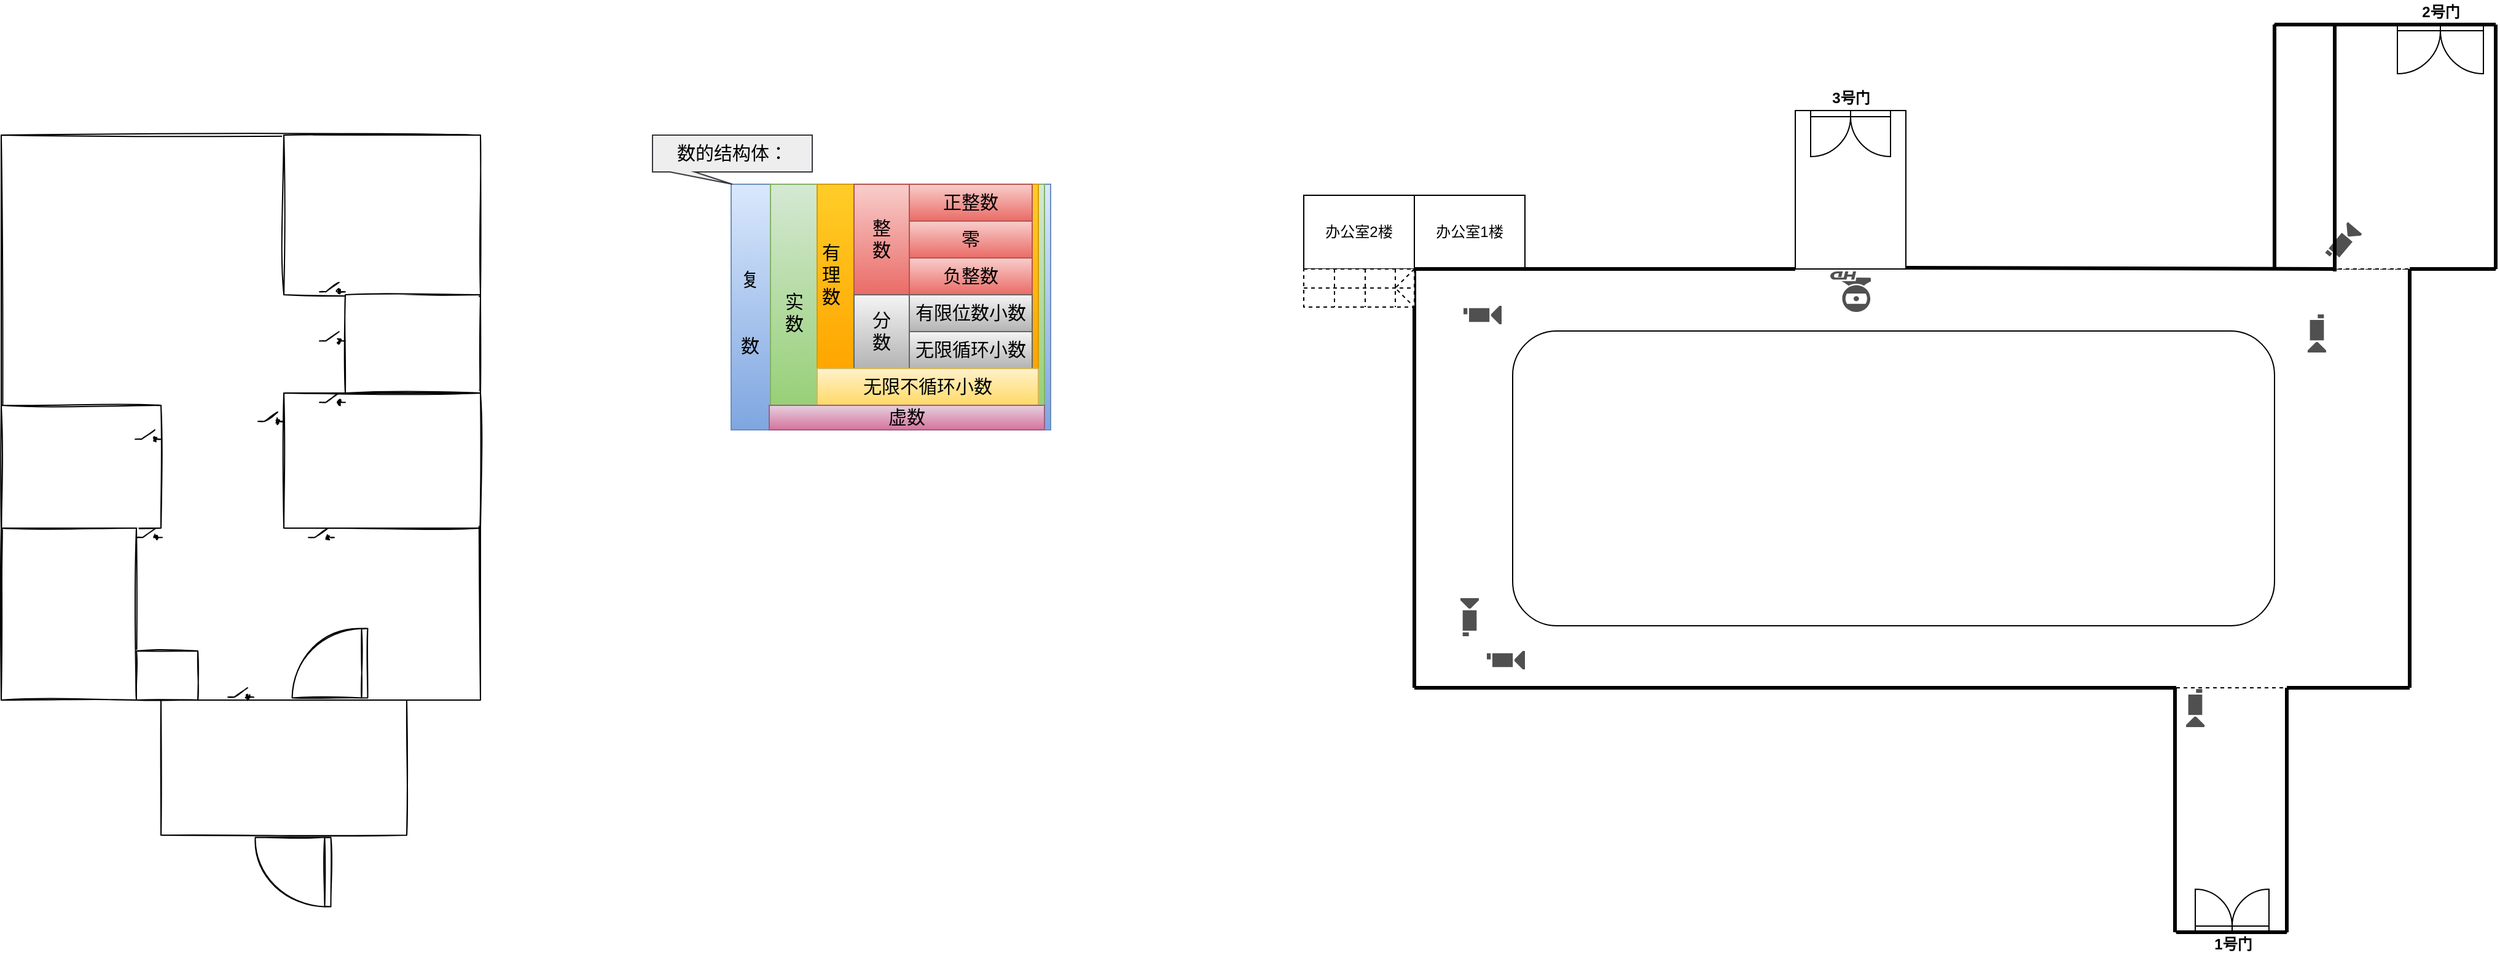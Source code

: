 <mxfile version="15.5.4" type="github">
  <diagram id="6fCMi_AuG_LNMehQtOvi" name="第 1 页">
    <mxGraphModel dx="2222" dy="1572" grid="1" gridSize="10" guides="1" tooltips="1" connect="1" arrows="1" fold="1" page="0" pageScale="1" pageWidth="827" pageHeight="1169" math="1" shadow="0">
      <root>
        <mxCell id="0" />
        <mxCell id="1" parent="0" />
        <mxCell id="gwxJEuXygE5C3Cj5OGOI-29" value="" style="group" parent="1" vertex="1" connectable="0">
          <mxGeometry x="-270" y="-340" width="324" height="240" as="geometry" />
        </mxCell>
        <mxCell id="gwxJEuXygE5C3Cj5OGOI-26" value="" style="rounded=0;whiteSpace=wrap;html=1;sketch=0;hachureGap=4;pointerEvents=0;fontFamily=Architects Daughter;fontSource=https%3A%2F%2Ffonts.googleapis.com%2Fcss%3Ffamily%3DArchitects%2BDaughter;fontSize=15;fillColor=#dae8fc;gradientColor=#7ea6e0;strokeColor=#6c8ebf;" parent="gwxJEuXygE5C3Cj5OGOI-29" vertex="1">
          <mxGeometry x="64" y="40" width="260" height="200" as="geometry" />
        </mxCell>
        <mxCell id="gwxJEuXygE5C3Cj5OGOI-23" value="" style="rounded=0;whiteSpace=wrap;html=1;sketch=0;hachureGap=4;pointerEvents=0;fontFamily=Architects Daughter;fontSource=https%3A%2F%2Ffonts.googleapis.com%2Fcss%3Ffamily%3DArchitects%2BDaughter;fontSize=15;fillColor=#d5e8d4;gradientColor=#97d077;strokeColor=#82b366;" parent="gwxJEuXygE5C3Cj5OGOI-29" vertex="1">
          <mxGeometry x="96" y="40" width="223" height="180" as="geometry" />
        </mxCell>
        <mxCell id="gwxJEuXygE5C3Cj5OGOI-20" value="" style="rounded=0;whiteSpace=wrap;html=1;sketch=0;hachureGap=4;pointerEvents=0;fontFamily=Architects Daughter;fontSource=https%3A%2F%2Ffonts.googleapis.com%2Fcss%3Ffamily%3DArchitects%2BDaughter;fontSize=15;fillColor=#ffcd28;gradientColor=#ffa500;strokeColor=#d79b00;" parent="gwxJEuXygE5C3Cj5OGOI-29" vertex="1">
          <mxGeometry x="134" y="40" width="180" height="150" as="geometry" />
        </mxCell>
        <mxCell id="gwxJEuXygE5C3Cj5OGOI-13" value="&lt;span&gt;正整数&lt;/span&gt;" style="rounded=0;whiteSpace=wrap;html=1;sketch=0;hachureGap=4;pointerEvents=0;fontFamily=Architects Daughter;fontSource=https%3A%2F%2Ffonts.googleapis.com%2Fcss%3Ffamily%3DArchitects%2BDaughter;fontSize=15;fillColor=#f8cecc;gradientColor=#ea6b66;strokeColor=#b85450;" parent="gwxJEuXygE5C3Cj5OGOI-29" vertex="1">
          <mxGeometry x="209" y="40" width="100" height="30" as="geometry" />
        </mxCell>
        <mxCell id="gwxJEuXygE5C3Cj5OGOI-14" value="&lt;span&gt;零&lt;/span&gt;" style="rounded=0;whiteSpace=wrap;html=1;sketch=0;hachureGap=4;pointerEvents=0;fontFamily=Architects Daughter;fontSource=https%3A%2F%2Ffonts.googleapis.com%2Fcss%3Ffamily%3DArchitects%2BDaughter;fontSize=15;fillColor=#f8cecc;gradientColor=#ea6b66;strokeColor=#b85450;" parent="gwxJEuXygE5C3Cj5OGOI-29" vertex="1">
          <mxGeometry x="209" y="70" width="100" height="30" as="geometry" />
        </mxCell>
        <mxCell id="gwxJEuXygE5C3Cj5OGOI-15" value="&lt;span&gt;负整数&lt;/span&gt;" style="rounded=0;whiteSpace=wrap;html=1;sketch=0;hachureGap=4;pointerEvents=0;fontFamily=Architects Daughter;fontSource=https%3A%2F%2Ffonts.googleapis.com%2Fcss%3Ffamily%3DArchitects%2BDaughter;fontSize=15;fillColor=#f8cecc;gradientColor=#ea6b66;strokeColor=#b85450;" parent="gwxJEuXygE5C3Cj5OGOI-29" vertex="1">
          <mxGeometry x="209" y="100" width="100" height="30" as="geometry" />
        </mxCell>
        <mxCell id="gwxJEuXygE5C3Cj5OGOI-16" value="整&lt;br&gt;数" style="rounded=0;whiteSpace=wrap;html=1;sketch=0;hachureGap=4;pointerEvents=0;fontFamily=Architects Daughter;fontSource=https%3A%2F%2Ffonts.googleapis.com%2Fcss%3Ffamily%3DArchitects%2BDaughter;fontSize=15;fillColor=#f8cecc;gradientColor=#ea6b66;strokeColor=#b85450;" parent="gwxJEuXygE5C3Cj5OGOI-29" vertex="1">
          <mxGeometry x="164" y="40" width="45" height="90" as="geometry" />
        </mxCell>
        <mxCell id="gwxJEuXygE5C3Cj5OGOI-17" value="&lt;span&gt;有限位数小数&lt;/span&gt;" style="rounded=0;whiteSpace=wrap;html=1;sketch=0;hachureGap=4;pointerEvents=0;fontFamily=Architects Daughter;fontSource=https%3A%2F%2Ffonts.googleapis.com%2Fcss%3Ffamily%3DArchitects%2BDaughter;fontSize=15;fillColor=#f5f5f5;gradientColor=#b3b3b3;strokeColor=#666666;" parent="gwxJEuXygE5C3Cj5OGOI-29" vertex="1">
          <mxGeometry x="209" y="130" width="100" height="30" as="geometry" />
        </mxCell>
        <mxCell id="gwxJEuXygE5C3Cj5OGOI-18" value="&lt;span&gt;无限循环小数&lt;/span&gt;" style="rounded=0;whiteSpace=wrap;html=1;sketch=0;hachureGap=4;pointerEvents=0;fontFamily=Architects Daughter;fontSource=https%3A%2F%2Ffonts.googleapis.com%2Fcss%3Ffamily%3DArchitects%2BDaughter;fontSize=15;fillColor=#f5f5f5;gradientColor=#b3b3b3;strokeColor=#666666;" parent="gwxJEuXygE5C3Cj5OGOI-29" vertex="1">
          <mxGeometry x="209" y="160" width="100" height="30" as="geometry" />
        </mxCell>
        <mxCell id="gwxJEuXygE5C3Cj5OGOI-19" value="分&lt;br&gt;数" style="rounded=0;whiteSpace=wrap;html=1;sketch=0;hachureGap=4;pointerEvents=0;fontFamily=Architects Daughter;fontSource=https%3A%2F%2Ffonts.googleapis.com%2Fcss%3Ffamily%3DArchitects%2BDaughter;fontSize=15;fillColor=#f5f5f5;gradientColor=#b3b3b3;strokeColor=#666666;" parent="gwxJEuXygE5C3Cj5OGOI-29" vertex="1">
          <mxGeometry x="164" y="130" width="45" height="60" as="geometry" />
        </mxCell>
        <mxCell id="gwxJEuXygE5C3Cj5OGOI-21" value="无限不循环小数" style="rounded=0;whiteSpace=wrap;html=1;sketch=0;hachureGap=4;pointerEvents=0;fontFamily=Architects Daughter;fontSource=https%3A%2F%2Ffonts.googleapis.com%2Fcss%3Ffamily%3DArchitects%2BDaughter;fontSize=15;fillColor=#fff2cc;gradientColor=#ffd966;strokeColor=#d6b656;" parent="gwxJEuXygE5C3Cj5OGOI-29" vertex="1">
          <mxGeometry x="134" y="190" width="180" height="30" as="geometry" />
        </mxCell>
        <mxCell id="gwxJEuXygE5C3Cj5OGOI-22" value="&lt;span&gt;有&lt;/span&gt;&lt;br&gt;&lt;span&gt;理&lt;/span&gt;&lt;br&gt;&lt;span&gt;数&lt;/span&gt;" style="text;html=1;align=center;verticalAlign=middle;resizable=0;points=[];autosize=1;strokeColor=none;fillColor=none;sketch=0;hachureGap=4;pointerEvents=0;fontFamily=Architects Daughter;fontSource=https%3A%2F%2Ffonts.googleapis.com%2Fcss%3Ffamily%3DArchitects%2BDaughter;fontSize=15;" parent="gwxJEuXygE5C3Cj5OGOI-29" vertex="1">
          <mxGeometry x="130" y="84" width="30" height="60" as="geometry" />
        </mxCell>
        <mxCell id="gwxJEuXygE5C3Cj5OGOI-24" value="实&lt;br&gt;数" style="text;html=1;align=center;verticalAlign=middle;resizable=0;points=[];autosize=1;strokeColor=none;fillColor=none;sketch=0;hachureGap=4;pointerEvents=0;fontFamily=Architects Daughter;fontSource=https%3A%2F%2Ffonts.googleapis.com%2Fcss%3Ffamily%3DArchitects%2BDaughter;fontSize=15;" parent="gwxJEuXygE5C3Cj5OGOI-29" vertex="1">
          <mxGeometry x="100" y="125" width="30" height="40" as="geometry" />
        </mxCell>
        <mxCell id="gwxJEuXygE5C3Cj5OGOI-25" value="虚数" style="rounded=0;whiteSpace=wrap;html=1;sketch=0;hachureGap=4;pointerEvents=0;fontFamily=Architects Daughter;fontSource=https%3A%2F%2Ffonts.googleapis.com%2Fcss%3Ffamily%3DArchitects%2BDaughter;fontSize=15;fillColor=#e6d0de;gradientColor=#d5739d;strokeColor=#996185;" parent="gwxJEuXygE5C3Cj5OGOI-29" vertex="1">
          <mxGeometry x="95" y="220" width="224" height="20" as="geometry" />
        </mxCell>
        <mxCell id="gwxJEuXygE5C3Cj5OGOI-27" value="复&lt;br&gt;&lt;br&gt;&lt;br&gt;数" style="text;html=1;align=center;verticalAlign=middle;resizable=0;points=[];autosize=1;strokeColor=none;fillColor=none;sketch=0;hachureGap=4;pointerEvents=0;fontFamily=Architects Daughter;fontSource=https%3A%2F%2Ffonts.googleapis.com%2Fcss%3Ffamily%3DArchitects%2BDaughter;fontSize=15;" parent="gwxJEuXygE5C3Cj5OGOI-29" vertex="1">
          <mxGeometry x="64" y="105" width="30" height="80" as="geometry" />
        </mxCell>
        <mxCell id="gwxJEuXygE5C3Cj5OGOI-28" value="数的结构体：" style="shape=callout;whiteSpace=wrap;html=1;perimeter=calloutPerimeter;sketch=0;hachureGap=4;pointerEvents=0;fontFamily=Architects Daughter;fontSource=https%3A%2F%2Ffonts.googleapis.com%2Fcss%3Ffamily%3DArchitects%2BDaughter;fontSize=15;base=20;position2=0.5;size=10;position=0.11;fillColor=#eeeeee;strokeColor=#36393d;" parent="gwxJEuXygE5C3Cj5OGOI-29" vertex="1">
          <mxGeometry width="130" height="40" as="geometry" />
        </mxCell>
        <mxCell id="jx0e_fa2YBnNlaGwV93j-1" value="" style="rounded=0;whiteSpace=wrap;html=1;sketch=1;hachureGap=4;pointerEvents=0;fontFamily=Architects Daughter;fontSource=https%3A%2F%2Ffonts.googleapis.com%2Fcss%3Ffamily%3DArchitects%2BDaughter;fontSize=20;fillColor=default;strokeColor=default;fontColor=default;" parent="1" vertex="1">
          <mxGeometry x="-800" y="-340" width="390" height="460" as="geometry" />
        </mxCell>
        <mxCell id="jx0e_fa2YBnNlaGwV93j-2" value="" style="rounded=0;whiteSpace=wrap;html=1;sketch=1;hachureGap=4;pointerEvents=0;fontFamily=Architects Daughter;fontSource=https%3A%2F%2Ffonts.googleapis.com%2Fcss%3Ffamily%3DArchitects%2BDaughter;fontSize=20;fontColor=default;strokeColor=default;fillColor=default;" parent="1" vertex="1">
          <mxGeometry x="-670" y="120" width="200" height="110" as="geometry" />
        </mxCell>
        <mxCell id="jx0e_fa2YBnNlaGwV93j-4" value="" style="rounded=0;whiteSpace=wrap;html=1;sketch=1;hachureGap=4;pointerEvents=0;fontFamily=Architects Daughter;fontSource=https%3A%2F%2Ffonts.googleapis.com%2Fcss%3Ffamily%3DArchitects%2BDaughter;fontSize=20;fontColor=default;strokeColor=default;fillColor=default;" parent="1" vertex="1">
          <mxGeometry x="-800" y="-120" width="130" height="100" as="geometry" />
        </mxCell>
        <mxCell id="jx0e_fa2YBnNlaGwV93j-5" value="" style="rounded=0;whiteSpace=wrap;html=1;sketch=1;hachureGap=4;pointerEvents=0;fontFamily=Architects Daughter;fontSource=https%3A%2F%2Ffonts.googleapis.com%2Fcss%3Ffamily%3DArchitects%2BDaughter;fontSize=20;fontColor=default;strokeColor=default;fillColor=default;" parent="1" vertex="1">
          <mxGeometry x="-570" y="-130" width="160" height="110" as="geometry" />
        </mxCell>
        <mxCell id="jx0e_fa2YBnNlaGwV93j-6" value="" style="rounded=0;whiteSpace=wrap;html=1;sketch=1;hachureGap=4;pointerEvents=0;fontFamily=Architects Daughter;fontSource=https%3A%2F%2Ffonts.googleapis.com%2Fcss%3Ffamily%3DArchitects%2BDaughter;fontSize=20;fontColor=default;strokeColor=default;fillColor=default;" parent="1" vertex="1">
          <mxGeometry x="-570" y="-340" width="160" height="130" as="geometry" />
        </mxCell>
        <mxCell id="jx0e_fa2YBnNlaGwV93j-7" value="" style="rounded=0;whiteSpace=wrap;html=1;sketch=1;hachureGap=4;pointerEvents=0;fontFamily=Architects Daughter;fontSource=https%3A%2F%2Ffonts.googleapis.com%2Fcss%3Ffamily%3DArchitects%2BDaughter;fontSize=20;fontColor=default;strokeColor=default;fillColor=default;" parent="1" vertex="1">
          <mxGeometry x="-520" y="-210" width="110" height="80" as="geometry" />
        </mxCell>
        <mxCell id="jx0e_fa2YBnNlaGwV93j-8" value="" style="rounded=0;whiteSpace=wrap;html=1;sketch=1;hachureGap=4;pointerEvents=0;fontFamily=Architects Daughter;fontSource=https%3A%2F%2Ffonts.googleapis.com%2Fcss%3Ffamily%3DArchitects%2BDaughter;fontSize=20;fontColor=default;strokeColor=default;fillColor=default;" parent="1" vertex="1">
          <mxGeometry x="-800" y="-20" width="110" height="140" as="geometry" />
        </mxCell>
        <mxCell id="jx0e_fa2YBnNlaGwV93j-9" value="" style="verticalLabelPosition=bottom;html=1;verticalAlign=top;align=center;shape=mxgraph.floorplan.doorRight;aspect=fixed;sketch=1;hachureGap=4;pointerEvents=0;fontFamily=Architects Daughter;fontSource=https%3A%2F%2Ffonts.googleapis.com%2Fcss%3Ffamily%3DArchitects%2BDaughter;fontSize=20;fontColor=default;strokeColor=default;fillColor=default;rotation=90;flipV=0;flipH=1;" parent="1" vertex="1">
          <mxGeometry x="-590" y="230" width="56.47" height="60" as="geometry" />
        </mxCell>
        <mxCell id="jx0e_fa2YBnNlaGwV93j-10" value="" style="verticalLabelPosition=bottom;html=1;verticalAlign=top;align=center;shape=mxgraph.floorplan.doorRight;aspect=fixed;sketch=1;hachureGap=4;pointerEvents=0;fontFamily=Architects Daughter;fontSource=https%3A%2F%2Ffonts.googleapis.com%2Fcss%3Ffamily%3DArchitects%2BDaughter;fontSize=20;fontColor=default;strokeColor=default;fillColor=default;rotation=90;flipV=0;flipH=0;" parent="1" vertex="1">
          <mxGeometry x="-560" y="60" width="56.47" height="60" as="geometry" />
        </mxCell>
        <mxCell id="jx0e_fa2YBnNlaGwV93j-12" value="" style="rounded=0;whiteSpace=wrap;html=1;sketch=1;hachureGap=4;pointerEvents=0;fontFamily=Architects Daughter;fontSource=https%3A%2F%2Ffonts.googleapis.com%2Fcss%3Ffamily%3DArchitects%2BDaughter;fontSize=20;fontColor=default;strokeColor=default;fillColor=default;" parent="1" vertex="1">
          <mxGeometry x="-690" y="80" width="50" height="40" as="geometry" />
        </mxCell>
        <mxCell id="jx0e_fa2YBnNlaGwV93j-13" value="" style="pointerEvents=1;verticalLabelPosition=bottom;shadow=0;dashed=0;align=center;html=1;verticalAlign=top;shape=mxgraph.electrical.electro-mechanical.switch_disconnector;sketch=1;hachureGap=4;fontFamily=Architects Daughter;fontSource=https%3A%2F%2Ffonts.googleapis.com%2Fcss%3Ffamily%3DArchitects%2BDaughter;fontSize=20;fontColor=default;strokeColor=default;fillColor=default;" parent="1" vertex="1">
          <mxGeometry x="-591" y="-114.5" width="21" height="9" as="geometry" />
        </mxCell>
        <mxCell id="jx0e_fa2YBnNlaGwV93j-14" value="" style="pointerEvents=1;verticalLabelPosition=bottom;shadow=0;dashed=0;align=center;html=1;verticalAlign=top;shape=mxgraph.electrical.electro-mechanical.switch_disconnector;sketch=1;hachureGap=4;fontFamily=Architects Daughter;fontSource=https%3A%2F%2Ffonts.googleapis.com%2Fcss%3Ffamily%3DArchitects%2BDaughter;fontSize=20;fontColor=default;strokeColor=default;fillColor=default;" parent="1" vertex="1">
          <mxGeometry x="-550" y="-20" width="21" height="9" as="geometry" />
        </mxCell>
        <mxCell id="jx0e_fa2YBnNlaGwV93j-15" value="" style="pointerEvents=1;verticalLabelPosition=bottom;shadow=0;dashed=0;align=center;html=1;verticalAlign=top;shape=mxgraph.electrical.electro-mechanical.switch_disconnector;sketch=1;hachureGap=4;fontFamily=Architects Daughter;fontSource=https%3A%2F%2Ffonts.googleapis.com%2Fcss%3Ffamily%3DArchitects%2BDaughter;fontSize=20;fontColor=default;strokeColor=default;fillColor=default;" parent="1" vertex="1">
          <mxGeometry x="-690" y="-20" width="21" height="9" as="geometry" />
        </mxCell>
        <mxCell id="jx0e_fa2YBnNlaGwV93j-16" value="" style="pointerEvents=1;verticalLabelPosition=bottom;shadow=0;dashed=0;align=center;html=1;verticalAlign=top;shape=mxgraph.electrical.electro-mechanical.switch_disconnector;sketch=1;hachureGap=4;fontFamily=Architects Daughter;fontSource=https%3A%2F%2Ffonts.googleapis.com%2Fcss%3Ffamily%3DArchitects%2BDaughter;fontSize=20;fontColor=default;strokeColor=default;fillColor=default;" parent="1" vertex="1">
          <mxGeometry x="-615.5" y="110" width="21" height="9" as="geometry" />
        </mxCell>
        <mxCell id="jx0e_fa2YBnNlaGwV93j-18" value="" style="pointerEvents=1;verticalLabelPosition=bottom;shadow=0;dashed=0;align=center;html=1;verticalAlign=top;shape=mxgraph.electrical.electro-mechanical.switch_disconnector;sketch=1;hachureGap=4;fontFamily=Architects Daughter;fontSource=https%3A%2F%2Ffonts.googleapis.com%2Fcss%3Ffamily%3DArchitects%2BDaughter;fontSize=20;fontColor=default;strokeColor=default;fillColor=default;" parent="1" vertex="1">
          <mxGeometry x="-541" y="-220" width="21" height="9" as="geometry" />
        </mxCell>
        <mxCell id="jx0e_fa2YBnNlaGwV93j-19" value="" style="pointerEvents=1;verticalLabelPosition=bottom;shadow=0;dashed=0;align=center;html=1;verticalAlign=top;shape=mxgraph.electrical.electro-mechanical.switch_disconnector;sketch=1;hachureGap=4;fontFamily=Architects Daughter;fontSource=https%3A%2F%2Ffonts.googleapis.com%2Fcss%3Ffamily%3DArchitects%2BDaughter;fontSize=20;fontColor=default;strokeColor=default;fillColor=default;" parent="1" vertex="1">
          <mxGeometry x="-541" y="-130" width="21" height="9" as="geometry" />
        </mxCell>
        <mxCell id="jx0e_fa2YBnNlaGwV93j-20" value="" style="pointerEvents=1;verticalLabelPosition=bottom;shadow=0;dashed=0;align=center;html=1;verticalAlign=top;shape=mxgraph.electrical.electro-mechanical.switch_disconnector;sketch=1;hachureGap=4;fontFamily=Architects Daughter;fontSource=https%3A%2F%2Ffonts.googleapis.com%2Fcss%3Ffamily%3DArchitects%2BDaughter;fontSize=20;fontColor=default;strokeColor=default;fillColor=default;" parent="1" vertex="1">
          <mxGeometry x="-541" y="-180" width="21" height="9" as="geometry" />
        </mxCell>
        <mxCell id="jx0e_fa2YBnNlaGwV93j-21" value="" style="pointerEvents=1;verticalLabelPosition=bottom;shadow=0;dashed=0;align=center;html=1;verticalAlign=top;shape=mxgraph.electrical.electro-mechanical.switch_disconnector;sketch=1;hachureGap=4;fontFamily=Architects Daughter;fontSource=https%3A%2F%2Ffonts.googleapis.com%2Fcss%3Ffamily%3DArchitects%2BDaughter;fontSize=20;fontColor=default;strokeColor=default;fillColor=default;" parent="1" vertex="1">
          <mxGeometry x="-691" y="-100" width="21" height="9" as="geometry" />
        </mxCell>
        <mxCell id="Y5GdB780C8dfaHOP3ptr-1" value="办公室1楼" style="rounded=0;whiteSpace=wrap;html=1;" vertex="1" parent="1">
          <mxGeometry x="350" y="-291" width="90" height="60" as="geometry" />
        </mxCell>
        <mxCell id="Y5GdB780C8dfaHOP3ptr-2" value="" style="rounded=0;whiteSpace=wrap;html=1;dashed=1;" vertex="1" parent="1">
          <mxGeometry x="350" y="-231" width="810" height="341" as="geometry" />
        </mxCell>
        <mxCell id="Y5GdB780C8dfaHOP3ptr-3" value="办公室2楼" style="rounded=0;whiteSpace=wrap;html=1;" vertex="1" parent="1">
          <mxGeometry x="260" y="-291" width="90" height="60" as="geometry" />
        </mxCell>
        <mxCell id="Y5GdB780C8dfaHOP3ptr-4" value="" style="rounded=0;whiteSpace=wrap;html=1;" vertex="1" parent="1">
          <mxGeometry x="660" y="-360" width="90" height="129" as="geometry" />
        </mxCell>
        <mxCell id="Y5GdB780C8dfaHOP3ptr-5" value="" style="rounded=1;whiteSpace=wrap;html=1;" vertex="1" parent="1">
          <mxGeometry x="430" y="-180.5" width="620" height="240" as="geometry" />
        </mxCell>
        <mxCell id="Y5GdB780C8dfaHOP3ptr-6" value="" style="sketch=0;pointerEvents=1;shadow=0;dashed=0;html=1;strokeColor=none;fillColor=#505050;labelPosition=center;verticalLabelPosition=bottom;verticalAlign=top;outlineConnect=0;align=center;shape=mxgraph.office.devices.video_camera;" vertex="1" parent="1">
          <mxGeometry x="409" y="80" width="31" height="15" as="geometry" />
        </mxCell>
        <mxCell id="Y5GdB780C8dfaHOP3ptr-7" value="" style="sketch=0;pointerEvents=1;shadow=0;dashed=0;html=1;strokeColor=none;fillColor=#505050;labelPosition=center;verticalLabelPosition=bottom;verticalAlign=top;outlineConnect=0;align=center;shape=mxgraph.office.devices.video_camera;rotation=-90;" vertex="1" parent="1">
          <mxGeometry x="379.5" y="45" width="31" height="15" as="geometry" />
        </mxCell>
        <mxCell id="Y5GdB780C8dfaHOP3ptr-8" value="" style="sketch=0;pointerEvents=1;shadow=0;dashed=0;html=1;strokeColor=none;fillColor=#505050;labelPosition=center;verticalLabelPosition=bottom;verticalAlign=top;outlineConnect=0;align=center;shape=mxgraph.office.devices.video_camera;" vertex="1" parent="1">
          <mxGeometry x="390" y="-201" width="31" height="15" as="geometry" />
        </mxCell>
        <mxCell id="Y5GdB780C8dfaHOP3ptr-9" value="" style="sketch=0;pointerEvents=1;shadow=0;dashed=0;html=1;strokeColor=none;fillColor=#505050;labelPosition=center;verticalLabelPosition=bottom;verticalAlign=top;outlineConnect=0;align=center;shape=mxgraph.office.devices.video_camera;rotation=90;" vertex="1" parent="1">
          <mxGeometry x="1069" y="-186" width="31" height="15" as="geometry" />
        </mxCell>
        <mxCell id="Y5GdB780C8dfaHOP3ptr-10" value="" style="verticalLabelPosition=bottom;html=1;verticalAlign=top;align=center;shape=mxgraph.floorplan.doorUneven;dx=0.5;" vertex="1" parent="1">
          <mxGeometry x="672.5" y="-360" width="65" height="50" as="geometry" />
        </mxCell>
        <mxCell id="Y5GdB780C8dfaHOP3ptr-11" value="" style="rounded=0;whiteSpace=wrap;html=1;dashed=1;" vertex="1" parent="1">
          <mxGeometry x="1050" y="-430" width="180" height="199" as="geometry" />
        </mxCell>
        <mxCell id="Y5GdB780C8dfaHOP3ptr-12" value="" style="verticalLabelPosition=bottom;html=1;verticalAlign=top;align=center;shape=mxgraph.floorplan.doorUneven;dx=0.5;" vertex="1" parent="1">
          <mxGeometry x="1150" y="-430" width="70" height="30" as="geometry" />
        </mxCell>
        <mxCell id="Y5GdB780C8dfaHOP3ptr-13" value="" style="rounded=0;whiteSpace=wrap;html=1;" vertex="1" parent="1">
          <mxGeometry x="1050" y="-430" width="50" height="199" as="geometry" />
        </mxCell>
        <mxCell id="Y5GdB780C8dfaHOP3ptr-14" value="" style="sketch=0;pointerEvents=1;shadow=0;dashed=0;html=1;strokeColor=none;fillColor=#505050;labelPosition=center;verticalLabelPosition=bottom;verticalAlign=top;outlineConnect=0;align=center;shape=mxgraph.office.devices.video_camera;rotation=-50;" vertex="1" parent="1">
          <mxGeometry x="1090" y="-260" width="31" height="15" as="geometry" />
        </mxCell>
        <mxCell id="Y5GdB780C8dfaHOP3ptr-16" value="" style="rounded=0;whiteSpace=wrap;html=1;dashed=1;" vertex="1" parent="1">
          <mxGeometry x="970" y="110" width="90" height="199" as="geometry" />
        </mxCell>
        <mxCell id="Y5GdB780C8dfaHOP3ptr-17" value="" style="verticalLabelPosition=bottom;html=1;verticalAlign=top;align=center;shape=mxgraph.floorplan.doorUneven;dx=0.5;rotation=-180;" vertex="1" parent="1">
          <mxGeometry x="985.5" y="288" width="60" height="21" as="geometry" />
        </mxCell>
        <mxCell id="Y5GdB780C8dfaHOP3ptr-18" value="" style="sketch=0;pointerEvents=1;shadow=0;dashed=0;html=1;strokeColor=none;fillColor=#505050;labelPosition=center;verticalLabelPosition=bottom;verticalAlign=top;outlineConnect=0;align=center;shape=mxgraph.office.devices.video_camera;rotation=90;" vertex="1" parent="1">
          <mxGeometry x="970" y="119" width="31" height="15" as="geometry" />
        </mxCell>
        <mxCell id="Y5GdB780C8dfaHOP3ptr-19" value="" style="sketch=0;pointerEvents=1;shadow=0;dashed=0;html=1;strokeColor=none;fillColor=#505050;labelPosition=center;verticalLabelPosition=bottom;verticalAlign=top;outlineConnect=0;align=center;shape=mxgraph.office.devices.webcam_hd;rotation=-180;" vertex="1" parent="1">
          <mxGeometry x="688.5" y="-229" width="33" height="33" as="geometry" />
        </mxCell>
        <mxCell id="Y5GdB780C8dfaHOP3ptr-20" value="1号门" style="text;html=1;align=center;verticalAlign=middle;resizable=0;points=[];autosize=1;strokeColor=none;fillColor=none;fontStyle=1" vertex="1" parent="1">
          <mxGeometry x="990.5" y="309" width="50" height="20" as="geometry" />
        </mxCell>
        <mxCell id="Y5GdB780C8dfaHOP3ptr-21" value="2号门" style="text;html=1;align=center;verticalAlign=middle;resizable=0;points=[];autosize=1;strokeColor=none;fillColor=none;fontStyle=1" vertex="1" parent="1">
          <mxGeometry x="1160" y="-450" width="50" height="20" as="geometry" />
        </mxCell>
        <mxCell id="Y5GdB780C8dfaHOP3ptr-22" value="3号门" style="text;html=1;align=center;verticalAlign=middle;resizable=0;points=[];autosize=1;strokeColor=none;fillColor=none;fontStyle=1" vertex="1" parent="1">
          <mxGeometry x="680" y="-380" width="50" height="20" as="geometry" />
        </mxCell>
        <mxCell id="Y5GdB780C8dfaHOP3ptr-23" value="" style="endArrow=none;html=1;rounded=0;entryX=0;entryY=0;entryDx=0;entryDy=0;strokeWidth=3;" edge="1" parent="1" target="Y5GdB780C8dfaHOP3ptr-2">
          <mxGeometry width="50" height="50" relative="1" as="geometry">
            <mxPoint x="660" y="-231" as="sourcePoint" />
            <mxPoint x="320" y="-200" as="targetPoint" />
          </mxGeometry>
        </mxCell>
        <mxCell id="Y5GdB780C8dfaHOP3ptr-24" value="" style="endArrow=none;html=1;rounded=0;entryX=0;entryY=0;entryDx=0;entryDy=0;strokeWidth=3;exitX=1;exitY=1;exitDx=0;exitDy=0;" edge="1" parent="1" source="Y5GdB780C8dfaHOP3ptr-13">
          <mxGeometry width="50" height="50" relative="1" as="geometry">
            <mxPoint x="1060" y="-232" as="sourcePoint" />
            <mxPoint x="750" y="-232" as="targetPoint" />
          </mxGeometry>
        </mxCell>
        <mxCell id="Y5GdB780C8dfaHOP3ptr-25" value="" style="endArrow=none;html=1;rounded=0;entryX=0;entryY=0;entryDx=0;entryDy=0;strokeWidth=3;" edge="1" parent="1">
          <mxGeometry width="50" height="50" relative="1" as="geometry">
            <mxPoint x="1230" y="-231" as="sourcePoint" />
            <mxPoint x="1160" y="-231" as="targetPoint" />
          </mxGeometry>
        </mxCell>
        <mxCell id="Y5GdB780C8dfaHOP3ptr-26" value="" style="endArrow=none;html=1;rounded=0;entryX=1;entryY=1;entryDx=0;entryDy=0;strokeWidth=3;exitX=1;exitY=0;exitDx=0;exitDy=0;" edge="1" parent="1" source="Y5GdB780C8dfaHOP3ptr-11" target="Y5GdB780C8dfaHOP3ptr-11">
          <mxGeometry width="50" height="50" relative="1" as="geometry">
            <mxPoint x="1510" y="-196" as="sourcePoint" />
            <mxPoint x="1200" y="-196" as="targetPoint" />
          </mxGeometry>
        </mxCell>
        <mxCell id="Y5GdB780C8dfaHOP3ptr-27" value="" style="endArrow=none;html=1;rounded=0;entryX=0;entryY=0;entryDx=0;entryDy=0;strokeWidth=3;exitX=1;exitY=0;exitDx=0;exitDy=0;" edge="1" parent="1" source="Y5GdB780C8dfaHOP3ptr-11" target="Y5GdB780C8dfaHOP3ptr-13">
          <mxGeometry width="50" height="50" relative="1" as="geometry">
            <mxPoint x="700" y="-191" as="sourcePoint" />
            <mxPoint x="390" y="-191" as="targetPoint" />
          </mxGeometry>
        </mxCell>
        <mxCell id="Y5GdB780C8dfaHOP3ptr-28" value="" style="endArrow=none;html=1;rounded=0;strokeWidth=3;exitX=0;exitY=0;exitDx=0;exitDy=0;" edge="1" parent="1" source="Y5GdB780C8dfaHOP3ptr-13">
          <mxGeometry width="50" height="50" relative="1" as="geometry">
            <mxPoint x="710" y="-181" as="sourcePoint" />
            <mxPoint x="1050" y="-230" as="targetPoint" />
          </mxGeometry>
        </mxCell>
        <mxCell id="Y5GdB780C8dfaHOP3ptr-29" value="" style="endArrow=none;html=1;rounded=0;strokeWidth=3;exitX=0;exitY=0;exitDx=0;exitDy=0;" edge="1" parent="1">
          <mxGeometry width="50" height="50" relative="1" as="geometry">
            <mxPoint x="1099" y="-429" as="sourcePoint" />
            <mxPoint x="1099" y="-229" as="targetPoint" />
          </mxGeometry>
        </mxCell>
        <mxCell id="Y5GdB780C8dfaHOP3ptr-30" value="" style="endArrow=none;html=1;rounded=0;strokeWidth=3;exitX=1;exitY=0;exitDx=0;exitDy=0;entryX=1;entryY=1;entryDx=0;entryDy=0;" edge="1" parent="1" source="Y5GdB780C8dfaHOP3ptr-2" target="Y5GdB780C8dfaHOP3ptr-2">
          <mxGeometry width="50" height="50" relative="1" as="geometry">
            <mxPoint x="1070" y="-410" as="sourcePoint" />
            <mxPoint x="1070" y="-210" as="targetPoint" />
          </mxGeometry>
        </mxCell>
        <mxCell id="Y5GdB780C8dfaHOP3ptr-31" value="" style="endArrow=none;html=1;rounded=0;strokeWidth=3;exitX=0;exitY=0;exitDx=0;exitDy=0;entryX=0;entryY=1;entryDx=0;entryDy=0;" edge="1" parent="1" source="Y5GdB780C8dfaHOP3ptr-16" target="Y5GdB780C8dfaHOP3ptr-2">
          <mxGeometry width="50" height="50" relative="1" as="geometry">
            <mxPoint x="1080" y="-400" as="sourcePoint" />
            <mxPoint x="1080" y="-200" as="targetPoint" />
          </mxGeometry>
        </mxCell>
        <mxCell id="Y5GdB780C8dfaHOP3ptr-32" value="" style="endArrow=none;html=1;rounded=0;strokeWidth=3;exitX=1;exitY=1;exitDx=0;exitDy=0;" edge="1" parent="1" source="Y5GdB780C8dfaHOP3ptr-2">
          <mxGeometry width="50" height="50" relative="1" as="geometry">
            <mxPoint x="1090" y="-390" as="sourcePoint" />
            <mxPoint x="1060" y="110" as="targetPoint" />
          </mxGeometry>
        </mxCell>
        <mxCell id="Y5GdB780C8dfaHOP3ptr-33" value="" style="endArrow=none;html=1;rounded=0;strokeWidth=3;exitX=1;exitY=0;exitDx=0;exitDy=0;entryX=1;entryY=1;entryDx=0;entryDy=0;" edge="1" parent="1" source="Y5GdB780C8dfaHOP3ptr-16" target="Y5GdB780C8dfaHOP3ptr-16">
          <mxGeometry width="50" height="50" relative="1" as="geometry">
            <mxPoint x="1100" y="-380" as="sourcePoint" />
            <mxPoint x="1100" y="-180" as="targetPoint" />
          </mxGeometry>
        </mxCell>
        <mxCell id="Y5GdB780C8dfaHOP3ptr-34" value="" style="endArrow=none;html=1;rounded=0;strokeWidth=3;exitX=1;exitY=0;exitDx=0;exitDy=0;entryX=1;entryY=1;entryDx=0;entryDy=0;" edge="1" parent="1">
          <mxGeometry width="50" height="50" relative="1" as="geometry">
            <mxPoint x="969" y="110" as="sourcePoint" />
            <mxPoint x="969" y="309" as="targetPoint" />
          </mxGeometry>
        </mxCell>
        <mxCell id="Y5GdB780C8dfaHOP3ptr-35" value="" style="endArrow=none;html=1;rounded=0;strokeWidth=3;entryX=0;entryY=1;entryDx=0;entryDy=0;" edge="1" parent="1" target="Y5GdB780C8dfaHOP3ptr-16">
          <mxGeometry width="50" height="50" relative="1" as="geometry">
            <mxPoint x="1060" y="309" as="sourcePoint" />
            <mxPoint x="1080" y="329" as="targetPoint" />
          </mxGeometry>
        </mxCell>
        <mxCell id="Y5GdB780C8dfaHOP3ptr-36" value="" style="endArrow=none;html=1;rounded=0;strokeWidth=3;entryX=0;entryY=1;entryDx=0;entryDy=0;" edge="1" parent="1" target="Y5GdB780C8dfaHOP3ptr-2">
          <mxGeometry width="50" height="50" relative="1" as="geometry">
            <mxPoint x="350" y="-230" as="sourcePoint" />
            <mxPoint x="1090" y="339" as="targetPoint" />
          </mxGeometry>
        </mxCell>
        <mxCell id="Y5GdB780C8dfaHOP3ptr-37" value="" style="verticalLabelPosition=bottom;html=1;verticalAlign=top;align=center;shape=mxgraph.floorplan.stairsRest;dashed=1;" vertex="1" parent="1">
          <mxGeometry x="260" y="-231" width="90" height="31" as="geometry" />
        </mxCell>
      </root>
    </mxGraphModel>
  </diagram>
</mxfile>
